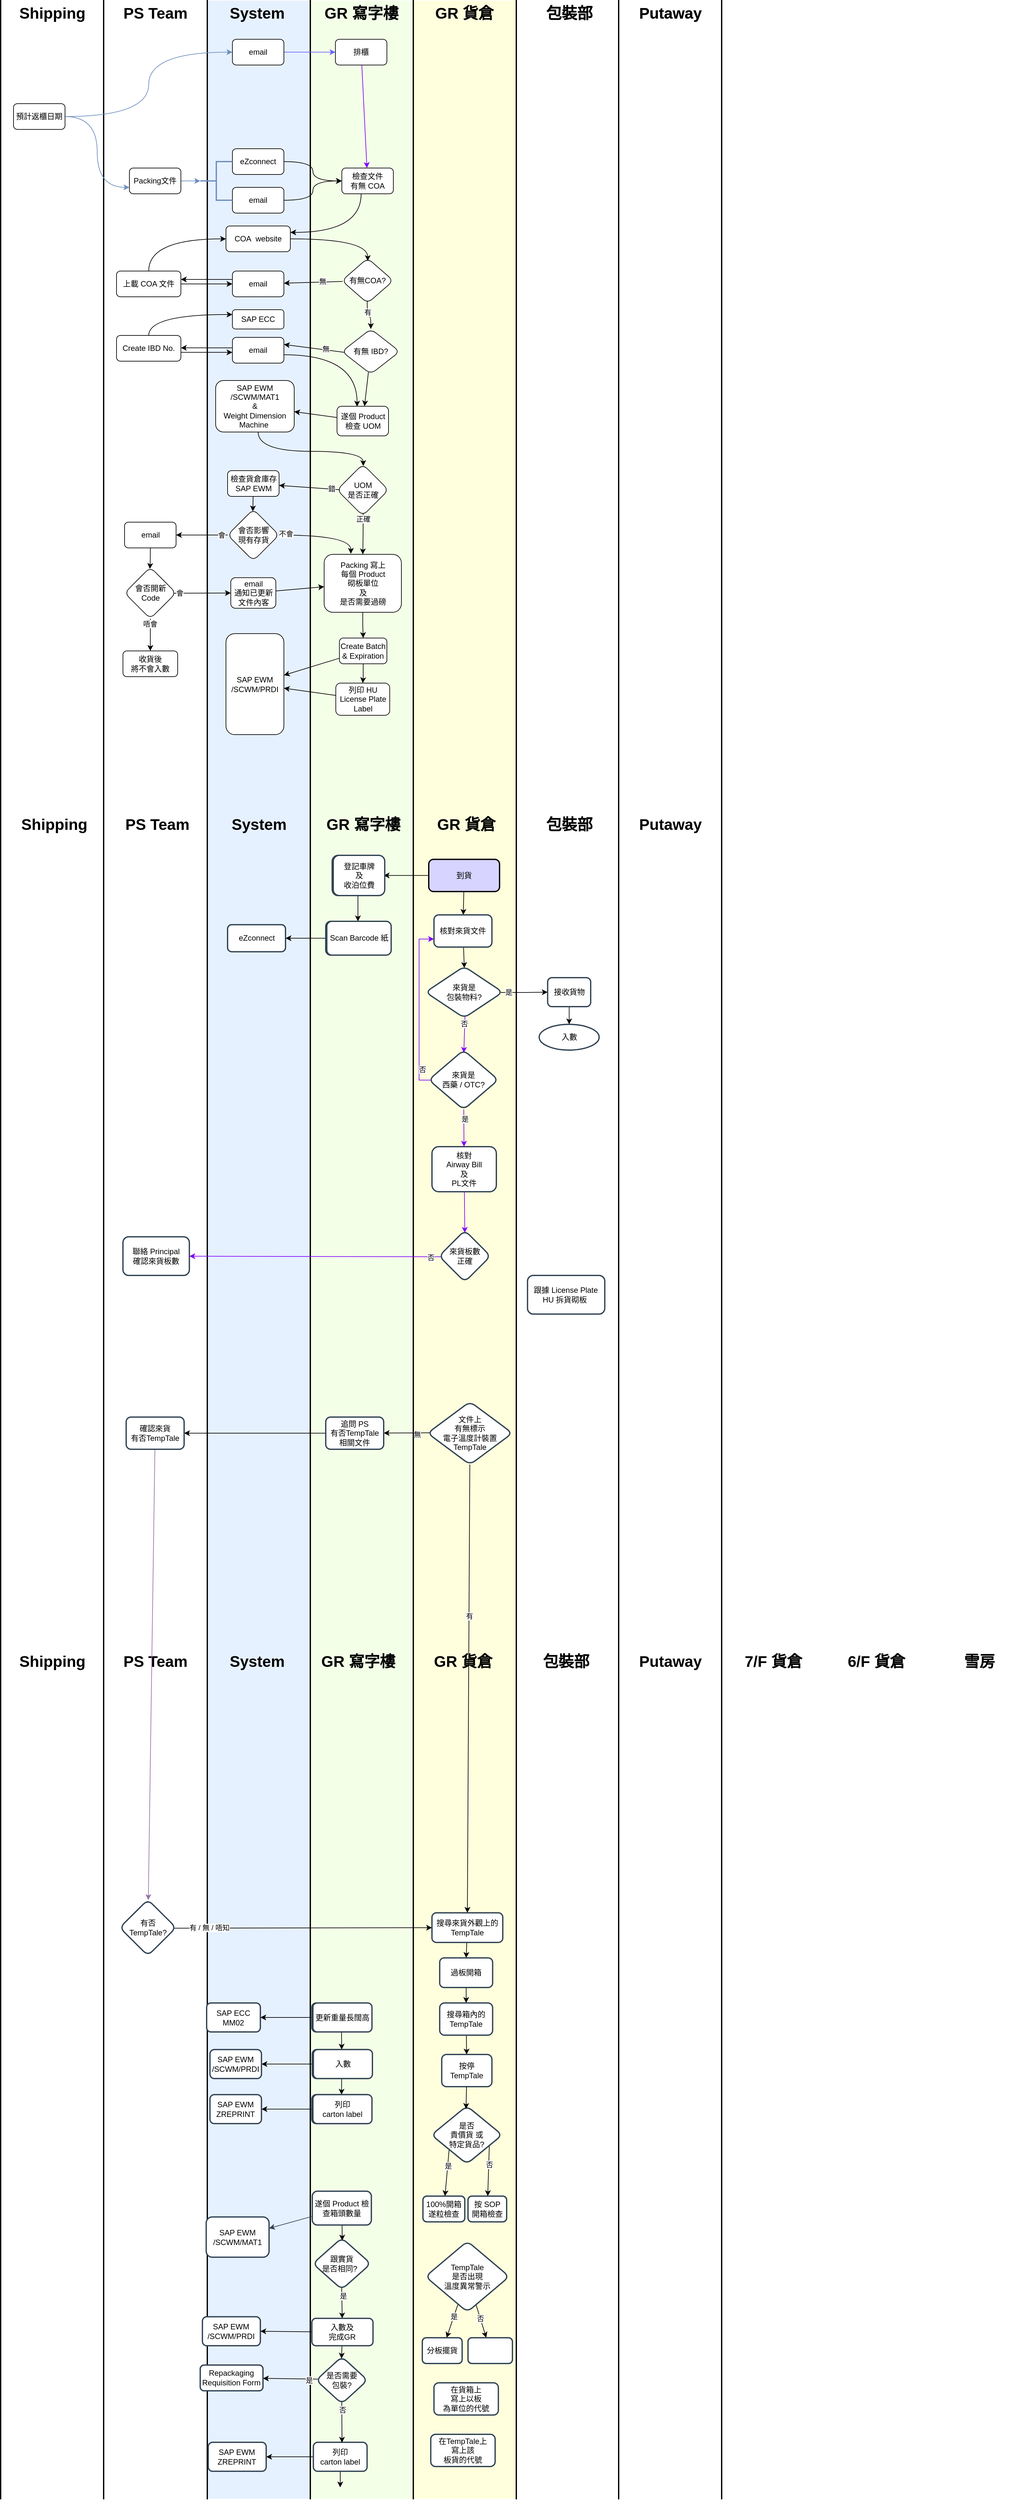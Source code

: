 <mxfile version="16.0.3" type="github">
  <diagram id="s4VGrTQf0zmznQmlyb4M" name="第1頁">
    <mxGraphModel dx="2092" dy="1953" grid="1" gridSize="10" guides="1" tooltips="1" connect="1" arrows="1" fold="1" page="1" pageScale="1" pageWidth="827" pageHeight="1169" math="0" shadow="0">
      <root>
        <mxCell id="0" />
        <mxCell id="1" parent="0" />
        <mxCell id="xCn-x0LdSq2mbBBxVJVO-2" value="" style="shape=partialRectangle;whiteSpace=wrap;html=1;bottom=0;top=0;fillColor=#F4FFE8;strokeWidth=2;" parent="1" vertex="1">
          <mxGeometry x="-318.99" y="-1160" width="160" height="3880" as="geometry" />
        </mxCell>
        <mxCell id="51Y_JJE3WGSCX0czTKx8-153" value="" style="shape=partialRectangle;whiteSpace=wrap;html=1;bottom=0;top=0;fillColor=#E6F1FF;strokeWidth=2;" parent="1" vertex="1">
          <mxGeometry x="-478.99" y="-1160" width="160" height="3880" as="geometry" />
        </mxCell>
        <mxCell id="51Y_JJE3WGSCX0czTKx8-156" value="" style="shape=partialRectangle;whiteSpace=wrap;html=1;bottom=0;top=0;fillColor=#FFFFDE;strokeWidth=2;" parent="1" vertex="1">
          <mxGeometry x="-158.99" y="-1160" width="160" height="3880" as="geometry" />
        </mxCell>
        <mxCell id="51Y_JJE3WGSCX0czTKx8-143" value="" style="shape=partialRectangle;whiteSpace=wrap;html=1;bottom=0;top=0;fillColor=none;strokeWidth=2;" parent="1" vertex="1">
          <mxGeometry x="-800" y="-1160" width="160" height="3880" as="geometry" />
        </mxCell>
        <mxCell id="0sDIGlY-5JGgi3CpzUVk-6" style="edgeStyle=orthogonalEdgeStyle;rounded=0;orthogonalLoop=1;jettySize=auto;html=1;entryX=0;entryY=0.5;entryDx=0;entryDy=0;curved=1;fillColor=#dae8fc;strokeColor=#6c8ebf;" parent="1" source="51Y_JJE3WGSCX0czTKx8-147" target="51Y_JJE3WGSCX0czTKx8-168" edge="1">
          <mxGeometry relative="1" as="geometry" />
        </mxCell>
        <mxCell id="0sDIGlY-5JGgi3CpzUVk-11" style="edgeStyle=orthogonalEdgeStyle;curved=1;rounded=0;orthogonalLoop=1;jettySize=auto;html=1;entryX=0;entryY=0.75;entryDx=0;entryDy=0;fillColor=#dae8fc;strokeColor=#6c8ebf;" parent="1" source="51Y_JJE3WGSCX0czTKx8-147" target="51Y_JJE3WGSCX0czTKx8-201" edge="1">
          <mxGeometry relative="1" as="geometry" />
        </mxCell>
        <mxCell id="51Y_JJE3WGSCX0czTKx8-147" value="預計返櫃日期" style="rounded=1;whiteSpace=wrap;html=1;sketch=0;" parent="1" vertex="1">
          <mxGeometry x="-780" y="-1000" width="80" height="40" as="geometry" />
        </mxCell>
        <mxCell id="51Y_JJE3WGSCX0czTKx8-148" value="Shipping" style="text;strokeColor=none;fillColor=none;html=1;fontSize=24;fontStyle=1;verticalAlign=middle;align=center;rounded=0;sketch=0;" parent="1" vertex="1">
          <mxGeometry x="-770" y="-1160" width="100" height="40" as="geometry" />
        </mxCell>
        <mxCell id="51Y_JJE3WGSCX0czTKx8-154" value="GR 寫字樓" style="text;strokeColor=none;fillColor=none;html=1;fontSize=24;fontStyle=1;verticalAlign=middle;align=center;rounded=0;sketch=0;" parent="1" vertex="1">
          <mxGeometry x="-290" y="-1160" width="100" height="40" as="geometry" />
        </mxCell>
        <mxCell id="51Y_JJE3WGSCX0czTKx8-157" value="GR 貨倉" style="text;strokeColor=none;fillColor=none;html=1;fontSize=24;fontStyle=1;verticalAlign=middle;align=center;rounded=0;sketch=0;" parent="1" vertex="1">
          <mxGeometry x="-130" y="-1160" width="100" height="40" as="geometry" />
        </mxCell>
        <mxCell id="0sDIGlY-5JGgi3CpzUVk-32" style="edgeStyle=orthogonalEdgeStyle;curved=1;rounded=0;orthogonalLoop=1;jettySize=auto;html=1;" parent="1" source="51Y_JJE3WGSCX0czTKx8-159" target="0sDIGlY-5JGgi3CpzUVk-30" edge="1">
          <mxGeometry relative="1" as="geometry" />
        </mxCell>
        <mxCell id="51Y_JJE3WGSCX0czTKx8-159" value="eZconnect" style="rounded=1;whiteSpace=wrap;html=1;sketch=0;" parent="1" vertex="1">
          <mxGeometry x="-440" y="-930" width="80" height="40" as="geometry" />
        </mxCell>
        <mxCell id="51Y_JJE3WGSCX0czTKx8-161" value="PS Team" style="text;strokeColor=none;fillColor=none;html=1;fontSize=24;fontStyle=1;verticalAlign=middle;align=center;rounded=0;sketch=0;" parent="1" vertex="1">
          <mxGeometry x="-610" y="-1160" width="100" height="40" as="geometry" />
        </mxCell>
        <mxCell id="0sDIGlY-5JGgi3CpzUVk-12" style="edgeStyle=orthogonalEdgeStyle;curved=1;rounded=0;orthogonalLoop=1;jettySize=auto;html=1;entryX=0;entryY=0.5;entryDx=0;entryDy=0;fillColor=#dae8fc;strokeColor=#6666FF;" parent="1" source="51Y_JJE3WGSCX0czTKx8-168" target="51Y_JJE3WGSCX0czTKx8-171" edge="1">
          <mxGeometry relative="1" as="geometry" />
        </mxCell>
        <mxCell id="51Y_JJE3WGSCX0czTKx8-168" value="email" style="rounded=1;whiteSpace=wrap;html=1;sketch=0;" parent="1" vertex="1">
          <mxGeometry x="-440" y="-1100" width="80" height="40" as="geometry" />
        </mxCell>
        <mxCell id="10joTakosDb7csEgFEXi-39" style="edgeStyle=none;rounded=0;orthogonalLoop=1;jettySize=auto;html=1;strokeColor=#7F00FF;" edge="1" parent="1" source="51Y_JJE3WGSCX0czTKx8-171" target="0sDIGlY-5JGgi3CpzUVk-30">
          <mxGeometry relative="1" as="geometry" />
        </mxCell>
        <mxCell id="51Y_JJE3WGSCX0czTKx8-171" value="排櫃" style="rounded=1;whiteSpace=wrap;html=1;sketch=0;" parent="1" vertex="1">
          <mxGeometry x="-280" y="-1100" width="80" height="40" as="geometry" />
        </mxCell>
        <mxCell id="51Y_JJE3WGSCX0czTKx8-178" value="" style="shape=partialRectangle;whiteSpace=wrap;html=1;bottom=0;top=0;fillColor=none;strokeWidth=2;" parent="1" vertex="1">
          <mxGeometry x="160" y="-1160" width="160" height="3880" as="geometry" />
        </mxCell>
        <mxCell id="0sDIGlY-5JGgi3CpzUVk-34" style="edgeStyle=orthogonalEdgeStyle;curved=1;rounded=0;orthogonalLoop=1;jettySize=auto;html=1;entryX=0;entryY=0.5;entryDx=0;entryDy=0;" parent="1" source="51Y_JJE3WGSCX0czTKx8-185" target="0sDIGlY-5JGgi3CpzUVk-30" edge="1">
          <mxGeometry relative="1" as="geometry" />
        </mxCell>
        <mxCell id="51Y_JJE3WGSCX0czTKx8-185" value="email" style="rounded=1;whiteSpace=wrap;html=1;sketch=0;" parent="1" vertex="1">
          <mxGeometry x="-440" y="-870" width="80" height="40" as="geometry" />
        </mxCell>
        <mxCell id="51Y_JJE3WGSCX0czTKx8-188" value="" style="strokeWidth=2;html=1;shape=mxgraph.flowchart.annotation_2;align=left;labelPosition=right;pointerEvents=1;rounded=0;sketch=0;fillColor=#dae8fc;strokeColor=#6c8ebf;" parent="1" vertex="1">
          <mxGeometry x="-490" y="-910" width="50" height="60" as="geometry" />
        </mxCell>
        <mxCell id="51Y_JJE3WGSCX0czTKx8-196" value="" style="edgeStyle=orthogonalEdgeStyle;curved=0;rounded=1;sketch=0;orthogonalLoop=1;jettySize=auto;html=1;exitX=1;exitY=0.5;exitDx=0;exitDy=0;fillColor=#dae8fc;strokeColor=#6c8ebf;" parent="1" source="51Y_JJE3WGSCX0czTKx8-201" target="51Y_JJE3WGSCX0czTKx8-188" edge="1">
          <mxGeometry relative="1" as="geometry">
            <mxPoint x="-520" y="-909.966" as="sourcePoint" />
          </mxGeometry>
        </mxCell>
        <mxCell id="51Y_JJE3WGSCX0czTKx8-201" value="Packing文件" style="rounded=1;whiteSpace=wrap;html=1;sketch=0;" parent="1" vertex="1">
          <mxGeometry x="-600" y="-900" width="80" height="40" as="geometry" />
        </mxCell>
        <mxCell id="0sDIGlY-5JGgi3CpzUVk-45" style="edgeStyle=orthogonalEdgeStyle;curved=1;rounded=0;orthogonalLoop=1;jettySize=auto;html=1;entryX=1;entryY=0.25;entryDx=0;entryDy=0;" parent="1" source="0sDIGlY-5JGgi3CpzUVk-30" target="0sDIGlY-5JGgi3CpzUVk-43" edge="1">
          <mxGeometry relative="1" as="geometry">
            <Array as="points">
              <mxPoint x="-240" y="-800" />
            </Array>
          </mxGeometry>
        </mxCell>
        <mxCell id="0sDIGlY-5JGgi3CpzUVk-30" value="檢查文件&lt;br&gt;有無 COA" style="whiteSpace=wrap;html=1;rounded=1;sketch=0;" parent="1" vertex="1">
          <mxGeometry x="-270" y="-900" width="80" height="40" as="geometry" />
        </mxCell>
        <mxCell id="0sDIGlY-5JGgi3CpzUVk-49" value="" style="edgeStyle=none;rounded=0;orthogonalLoop=1;jettySize=auto;html=1;" parent="1" source="0sDIGlY-5JGgi3CpzUVk-35" target="0sDIGlY-5JGgi3CpzUVk-38" edge="1">
          <mxGeometry relative="1" as="geometry" />
        </mxCell>
        <mxCell id="0sDIGlY-5JGgi3CpzUVk-52" value="無" style="edgeLabel;html=1;align=center;verticalAlign=middle;resizable=0;points=[];" parent="0sDIGlY-5JGgi3CpzUVk-49" vertex="1" connectable="0">
          <mxGeometry x="-0.308" y="-1" relative="1" as="geometry">
            <mxPoint as="offset" />
          </mxGeometry>
        </mxCell>
        <mxCell id="0sDIGlY-5JGgi3CpzUVk-57" value="" style="edgeStyle=orthogonalEdgeStyle;curved=1;rounded=0;orthogonalLoop=1;jettySize=auto;html=1;exitX=0.492;exitY=0.953;exitDx=0;exitDy=0;exitPerimeter=0;" parent="1" source="0sDIGlY-5JGgi3CpzUVk-35" target="0sDIGlY-5JGgi3CpzUVk-56" edge="1">
          <mxGeometry relative="1" as="geometry" />
        </mxCell>
        <mxCell id="0sDIGlY-5JGgi3CpzUVk-58" value="有" style="edgeLabel;html=1;align=center;verticalAlign=middle;resizable=0;points=[];" parent="0sDIGlY-5JGgi3CpzUVk-57" vertex="1" connectable="0">
          <mxGeometry x="-0.284" relative="1" as="geometry">
            <mxPoint as="offset" />
          </mxGeometry>
        </mxCell>
        <mxCell id="0sDIGlY-5JGgi3CpzUVk-35" value="有無COA?" style="rhombus;whiteSpace=wrap;html=1;rounded=1;sketch=0;" parent="1" vertex="1">
          <mxGeometry x="-270" y="-760" width="80" height="70" as="geometry" />
        </mxCell>
        <mxCell id="0sDIGlY-5JGgi3CpzUVk-51" value="" style="edgeStyle=none;rounded=0;orthogonalLoop=1;jettySize=auto;html=1;" parent="1" edge="1">
          <mxGeometry relative="1" as="geometry">
            <mxPoint x="-440" y="-727" as="sourcePoint" />
            <mxPoint x="-520" y="-727" as="targetPoint" />
          </mxGeometry>
        </mxCell>
        <mxCell id="0sDIGlY-5JGgi3CpzUVk-38" value="email" style="whiteSpace=wrap;html=1;rounded=1;sketch=0;" parent="1" vertex="1">
          <mxGeometry x="-440" y="-740" width="80" height="40" as="geometry" />
        </mxCell>
        <mxCell id="0sDIGlY-5JGgi3CpzUVk-46" style="edgeStyle=orthogonalEdgeStyle;curved=1;rounded=0;orthogonalLoop=1;jettySize=auto;html=1;entryX=0.503;entryY=0.063;entryDx=0;entryDy=0;entryPerimeter=0;" parent="1" source="0sDIGlY-5JGgi3CpzUVk-43" target="0sDIGlY-5JGgi3CpzUVk-35" edge="1">
          <mxGeometry relative="1" as="geometry">
            <mxPoint x="-240" y="-750" as="targetPoint" />
          </mxGeometry>
        </mxCell>
        <mxCell id="0sDIGlY-5JGgi3CpzUVk-43" value="COA&amp;nbsp; website" style="rounded=1;whiteSpace=wrap;html=1;sketch=0;" parent="1" vertex="1">
          <mxGeometry x="-450" y="-810" width="100" height="40" as="geometry" />
        </mxCell>
        <mxCell id="0sDIGlY-5JGgi3CpzUVk-55" value="" style="edgeStyle=orthogonalEdgeStyle;curved=1;rounded=0;orthogonalLoop=1;jettySize=auto;html=1;" parent="1" source="0sDIGlY-5JGgi3CpzUVk-50" target="0sDIGlY-5JGgi3CpzUVk-38" edge="1">
          <mxGeometry relative="1" as="geometry" />
        </mxCell>
        <mxCell id="-dL7hMxCjh7UT4JnPMMj-67" style="edgeStyle=orthogonalEdgeStyle;curved=1;rounded=0;orthogonalLoop=1;jettySize=auto;html=1;entryX=0;entryY=0.5;entryDx=0;entryDy=0;endArrow=classic;endFill=1;" parent="1" source="0sDIGlY-5JGgi3CpzUVk-50" target="0sDIGlY-5JGgi3CpzUVk-43" edge="1">
          <mxGeometry relative="1" as="geometry">
            <Array as="points">
              <mxPoint x="-570" y="-790" />
            </Array>
          </mxGeometry>
        </mxCell>
        <mxCell id="0sDIGlY-5JGgi3CpzUVk-50" value="上載 COA 文件" style="whiteSpace=wrap;html=1;rounded=1;sketch=0;" parent="1" vertex="1">
          <mxGeometry x="-620" y="-740" width="100" height="40" as="geometry" />
        </mxCell>
        <mxCell id="0sDIGlY-5JGgi3CpzUVk-64" value="" style="rounded=0;orthogonalLoop=1;jettySize=auto;html=1;exitX=0.063;exitY=0.522;exitDx=0;exitDy=0;exitPerimeter=0;" parent="1" source="0sDIGlY-5JGgi3CpzUVk-56" edge="1">
          <mxGeometry relative="1" as="geometry">
            <mxPoint x="-270" y="-626" as="sourcePoint" />
            <mxPoint x="-360" y="-626" as="targetPoint" />
          </mxGeometry>
        </mxCell>
        <mxCell id="XXsCVbEEHnOgJnBoPXKC-60" value="無" style="edgeLabel;html=1;align=center;verticalAlign=middle;resizable=0;points=[];" parent="0sDIGlY-5JGgi3CpzUVk-64" vertex="1" connectable="0">
          <mxGeometry x="-0.362" y="-2" relative="1" as="geometry">
            <mxPoint as="offset" />
          </mxGeometry>
        </mxCell>
        <mxCell id="XXsCVbEEHnOgJnBoPXKC-61" value="" style="edgeStyle=none;rounded=0;orthogonalLoop=1;jettySize=auto;html=1;shadow=0;strokeColor=#000000;" parent="1" source="0sDIGlY-5JGgi3CpzUVk-56" target="0sDIGlY-5JGgi3CpzUVk-90" edge="1">
          <mxGeometry relative="1" as="geometry" />
        </mxCell>
        <mxCell id="0sDIGlY-5JGgi3CpzUVk-56" value="有無 IBD?" style="rhombus;whiteSpace=wrap;html=1;rounded=1;sketch=0;" parent="1" vertex="1">
          <mxGeometry x="-270" y="-650" width="90" height="70" as="geometry" />
        </mxCell>
        <mxCell id="0sDIGlY-5JGgi3CpzUVk-106" style="edgeStyle=orthogonalEdgeStyle;curved=1;rounded=0;orthogonalLoop=1;jettySize=auto;html=1;entryX=0.39;entryY=0.011;entryDx=0;entryDy=0;entryPerimeter=0;" parent="1" source="0sDIGlY-5JGgi3CpzUVk-63" target="0sDIGlY-5JGgi3CpzUVk-90" edge="1">
          <mxGeometry relative="1" as="geometry">
            <Array as="points">
              <mxPoint x="-246" y="-610" />
            </Array>
          </mxGeometry>
        </mxCell>
        <mxCell id="0sDIGlY-5JGgi3CpzUVk-63" value="email" style="whiteSpace=wrap;html=1;rounded=1;sketch=0;" parent="1" vertex="1">
          <mxGeometry x="-440" y="-637" width="80" height="40" as="geometry" />
        </mxCell>
        <mxCell id="0sDIGlY-5JGgi3CpzUVk-69" value="" style="rounded=0;orthogonalLoop=1;jettySize=auto;html=1;exitX=0.044;exitY=0.495;exitDx=0;exitDy=0;exitPerimeter=0;" parent="1" source="0sDIGlY-5JGgi3CpzUVk-92" target="0sDIGlY-5JGgi3CpzUVk-68" edge="1">
          <mxGeometry relative="1" as="geometry">
            <mxPoint x="-270" y="-520" as="sourcePoint" />
          </mxGeometry>
        </mxCell>
        <mxCell id="0sDIGlY-5JGgi3CpzUVk-70" value="錯" style="edgeLabel;html=1;align=center;verticalAlign=middle;resizable=0;points=[];" parent="0sDIGlY-5JGgi3CpzUVk-69" vertex="1" connectable="0">
          <mxGeometry x="-0.733" y="-1" relative="1" as="geometry">
            <mxPoint as="offset" />
          </mxGeometry>
        </mxCell>
        <mxCell id="0sDIGlY-5JGgi3CpzUVk-78" value="" style="rounded=0;orthogonalLoop=1;jettySize=auto;html=1;entryX=0.491;entryY=0.041;entryDx=0;entryDy=0;entryPerimeter=0;" parent="1" source="0sDIGlY-5JGgi3CpzUVk-68" target="0sDIGlY-5JGgi3CpzUVk-75" edge="1">
          <mxGeometry relative="1" as="geometry" />
        </mxCell>
        <mxCell id="0sDIGlY-5JGgi3CpzUVk-68" value="檢查貨倉庫存&lt;br&gt;SAP EWM" style="whiteSpace=wrap;html=1;rounded=1;sketch=0;" parent="1" vertex="1">
          <mxGeometry x="-447.5" y="-430" width="80" height="40" as="geometry" />
        </mxCell>
        <mxCell id="-dL7hMxCjh7UT4JnPMMj-20" value="" style="edgeStyle=orthogonalEdgeStyle;rounded=0;orthogonalLoop=1;jettySize=auto;html=1;" parent="1" source="0sDIGlY-5JGgi3CpzUVk-71" target="-dL7hMxCjh7UT4JnPMMj-19" edge="1">
          <mxGeometry relative="1" as="geometry" />
        </mxCell>
        <mxCell id="0sDIGlY-5JGgi3CpzUVk-71" value="Packing 寫上&lt;br&gt;每個 Product&lt;br&gt;砌板單位&lt;br&gt;及&lt;br&gt;是否需要過磅" style="whiteSpace=wrap;html=1;rounded=1;sketch=0;" parent="1" vertex="1">
          <mxGeometry x="-297.5" y="-300" width="120" height="90" as="geometry" />
        </mxCell>
        <mxCell id="0sDIGlY-5JGgi3CpzUVk-79" value="" style="edgeStyle=orthogonalEdgeStyle;curved=1;rounded=0;orthogonalLoop=1;jettySize=auto;html=1;" parent="1" source="0sDIGlY-5JGgi3CpzUVk-75" target="0sDIGlY-5JGgi3CpzUVk-76" edge="1">
          <mxGeometry relative="1" as="geometry" />
        </mxCell>
        <mxCell id="0sDIGlY-5JGgi3CpzUVk-108" value="會" style="edgeLabel;html=1;align=center;verticalAlign=middle;resizable=0;points=[];" parent="0sDIGlY-5JGgi3CpzUVk-79" vertex="1" connectable="0">
          <mxGeometry x="-0.746" relative="1" as="geometry">
            <mxPoint as="offset" />
          </mxGeometry>
        </mxCell>
        <mxCell id="0sDIGlY-5JGgi3CpzUVk-114" style="edgeStyle=orthogonalEdgeStyle;curved=1;rounded=0;orthogonalLoop=1;jettySize=auto;html=1;entryX=0.346;entryY=-0.01;entryDx=0;entryDy=0;entryPerimeter=0;" parent="1" source="0sDIGlY-5JGgi3CpzUVk-75" target="0sDIGlY-5JGgi3CpzUVk-71" edge="1">
          <mxGeometry relative="1" as="geometry" />
        </mxCell>
        <mxCell id="0sDIGlY-5JGgi3CpzUVk-115" value="不會" style="edgeLabel;html=1;align=center;verticalAlign=middle;resizable=0;points=[];" parent="0sDIGlY-5JGgi3CpzUVk-114" vertex="1" connectable="0">
          <mxGeometry x="-0.858" y="2" relative="1" as="geometry">
            <mxPoint as="offset" />
          </mxGeometry>
        </mxCell>
        <mxCell id="0sDIGlY-5JGgi3CpzUVk-75" value="會否影響&lt;br&gt;現有存貨" style="rhombus;whiteSpace=wrap;html=1;rounded=1;sketch=0;" parent="1" vertex="1">
          <mxGeometry x="-447.5" y="-370" width="80" height="80" as="geometry" />
        </mxCell>
        <mxCell id="0sDIGlY-5JGgi3CpzUVk-81" value="" style="edgeStyle=orthogonalEdgeStyle;curved=1;rounded=0;orthogonalLoop=1;jettySize=auto;html=1;entryX=0.492;entryY=0.033;entryDx=0;entryDy=0;entryPerimeter=0;" parent="1" source="0sDIGlY-5JGgi3CpzUVk-76" target="0sDIGlY-5JGgi3CpzUVk-80" edge="1">
          <mxGeometry relative="1" as="geometry" />
        </mxCell>
        <mxCell id="0sDIGlY-5JGgi3CpzUVk-76" value="email" style="whiteSpace=wrap;html=1;rounded=1;sketch=0;" parent="1" vertex="1">
          <mxGeometry x="-607.5" y="-350" width="80" height="40" as="geometry" />
        </mxCell>
        <mxCell id="0sDIGlY-5JGgi3CpzUVk-83" value="" style="edgeStyle=orthogonalEdgeStyle;curved=1;rounded=0;orthogonalLoop=1;jettySize=auto;html=1;" parent="1" source="0sDIGlY-5JGgi3CpzUVk-80" target="0sDIGlY-5JGgi3CpzUVk-82" edge="1">
          <mxGeometry relative="1" as="geometry" />
        </mxCell>
        <mxCell id="0sDIGlY-5JGgi3CpzUVk-84" value="唔會" style="edgeLabel;html=1;align=center;verticalAlign=middle;resizable=0;points=[];" parent="0sDIGlY-5JGgi3CpzUVk-83" vertex="1" connectable="0">
          <mxGeometry x="-0.691" y="-1" relative="1" as="geometry">
            <mxPoint as="offset" />
          </mxGeometry>
        </mxCell>
        <mxCell id="0sDIGlY-5JGgi3CpzUVk-87" value="" style="edgeStyle=orthogonalEdgeStyle;curved=1;rounded=0;orthogonalLoop=1;jettySize=auto;html=1;exitX=0.965;exitY=0.504;exitDx=0;exitDy=0;exitPerimeter=0;" parent="1" source="0sDIGlY-5JGgi3CpzUVk-80" target="0sDIGlY-5JGgi3CpzUVk-86" edge="1">
          <mxGeometry relative="1" as="geometry" />
        </mxCell>
        <mxCell id="0sDIGlY-5JGgi3CpzUVk-88" value="會" style="edgeLabel;html=1;align=center;verticalAlign=middle;resizable=0;points=[];" parent="0sDIGlY-5JGgi3CpzUVk-87" vertex="1" connectable="0">
          <mxGeometry x="-0.804" y="1" relative="1" as="geometry">
            <mxPoint as="offset" />
          </mxGeometry>
        </mxCell>
        <mxCell id="0sDIGlY-5JGgi3CpzUVk-80" value="會否開新&lt;br&gt;Code" style="rhombus;whiteSpace=wrap;html=1;rounded=1;sketch=0;" parent="1" vertex="1">
          <mxGeometry x="-607.5" y="-280" width="80" height="80" as="geometry" />
        </mxCell>
        <mxCell id="0sDIGlY-5JGgi3CpzUVk-82" value="收貨後&lt;br&gt;將不會入數" style="whiteSpace=wrap;html=1;rounded=1;sketch=0;" parent="1" vertex="1">
          <mxGeometry x="-610" y="-150" width="85" height="40" as="geometry" />
        </mxCell>
        <mxCell id="-dL7hMxCjh7UT4JnPMMj-66" value="" style="edgeStyle=none;rounded=0;orthogonalLoop=1;jettySize=auto;html=1;" parent="1" source="0sDIGlY-5JGgi3CpzUVk-86" target="0sDIGlY-5JGgi3CpzUVk-71" edge="1">
          <mxGeometry relative="1" as="geometry" />
        </mxCell>
        <mxCell id="0sDIGlY-5JGgi3CpzUVk-86" value="email&lt;br&gt;通知已更新&lt;br&gt;文件內客" style="whiteSpace=wrap;html=1;rounded=1;sketch=0;" parent="1" vertex="1">
          <mxGeometry x="-442.5" y="-263.75" width="70" height="47.5" as="geometry" />
        </mxCell>
        <mxCell id="0sDIGlY-5JGgi3CpzUVk-100" value="" style="edgeStyle=none;rounded=0;orthogonalLoop=1;jettySize=auto;html=1;" parent="1" source="0sDIGlY-5JGgi3CpzUVk-90" target="0sDIGlY-5JGgi3CpzUVk-91" edge="1">
          <mxGeometry relative="1" as="geometry" />
        </mxCell>
        <mxCell id="0sDIGlY-5JGgi3CpzUVk-90" value="遂個 Product&lt;br&gt;檢查 UOM" style="whiteSpace=wrap;html=1;rounded=1;sketch=0;" parent="1" vertex="1">
          <mxGeometry x="-277.5" y="-530" width="80" height="46" as="geometry" />
        </mxCell>
        <mxCell id="0sDIGlY-5JGgi3CpzUVk-105" style="edgeStyle=orthogonalEdgeStyle;rounded=0;orthogonalLoop=1;jettySize=auto;html=1;entryX=0.509;entryY=0.035;entryDx=0;entryDy=0;curved=1;entryPerimeter=0;" parent="1" source="0sDIGlY-5JGgi3CpzUVk-91" target="0sDIGlY-5JGgi3CpzUVk-92" edge="1">
          <mxGeometry relative="1" as="geometry">
            <Array as="points">
              <mxPoint x="-400" y="-460" />
              <mxPoint x="-237" y="-460" />
            </Array>
          </mxGeometry>
        </mxCell>
        <mxCell id="0sDIGlY-5JGgi3CpzUVk-91" value="SAP EWM&lt;br&gt;/SCWM/MAT1&lt;br&gt;&amp;amp;&lt;br&gt;Weight Dimension Machine&amp;nbsp;" style="whiteSpace=wrap;html=1;rounded=1;sketch=0;" parent="1" vertex="1">
          <mxGeometry x="-466.02" y="-570" width="122.04" height="80" as="geometry" />
        </mxCell>
        <mxCell id="0sDIGlY-5JGgi3CpzUVk-107" value="" style="edgeStyle=orthogonalEdgeStyle;curved=1;rounded=0;orthogonalLoop=1;jettySize=auto;html=1;exitX=0.508;exitY=0.95;exitDx=0;exitDy=0;exitPerimeter=0;" parent="1" source="0sDIGlY-5JGgi3CpzUVk-92" target="0sDIGlY-5JGgi3CpzUVk-71" edge="1">
          <mxGeometry relative="1" as="geometry" />
        </mxCell>
        <mxCell id="0sDIGlY-5JGgi3CpzUVk-116" value="正確" style="edgeLabel;html=1;align=center;verticalAlign=middle;resizable=0;points=[];" parent="0sDIGlY-5JGgi3CpzUVk-107" vertex="1" connectable="0">
          <mxGeometry x="-0.725" relative="1" as="geometry">
            <mxPoint as="offset" />
          </mxGeometry>
        </mxCell>
        <mxCell id="0sDIGlY-5JGgi3CpzUVk-92" value="UOM&lt;br&gt;是否正確" style="rhombus;whiteSpace=wrap;html=1;rounded=1;sketch=0;" parent="1" vertex="1">
          <mxGeometry x="-277.5" y="-440" width="80" height="80" as="geometry" />
        </mxCell>
        <mxCell id="-dL7hMxCjh7UT4JnPMMj-70" style="edgeStyle=orthogonalEdgeStyle;curved=1;rounded=0;orthogonalLoop=1;jettySize=auto;html=1;exitX=0.5;exitY=0;exitDx=0;exitDy=0;entryX=0;entryY=0.25;entryDx=0;entryDy=0;endArrow=classic;endFill=1;" parent="1" source="0sDIGlY-5JGgi3CpzUVk-93" target="-dL7hMxCjh7UT4JnPMMj-68" edge="1">
          <mxGeometry relative="1" as="geometry" />
        </mxCell>
        <mxCell id="0sDIGlY-5JGgi3CpzUVk-93" value="Create IBD No." style="whiteSpace=wrap;html=1;rounded=1;sketch=0;" parent="1" vertex="1">
          <mxGeometry x="-620" y="-640" width="100" height="40" as="geometry" />
        </mxCell>
        <mxCell id="0sDIGlY-5JGgi3CpzUVk-98" value="" style="edgeStyle=none;rounded=0;orthogonalLoop=1;jettySize=auto;html=1;" parent="1" edge="1">
          <mxGeometry relative="1" as="geometry">
            <mxPoint x="-440" y="-620.74" as="sourcePoint" />
            <mxPoint x="-520" y="-620.74" as="targetPoint" />
          </mxGeometry>
        </mxCell>
        <mxCell id="0sDIGlY-5JGgi3CpzUVk-99" value="" style="edgeStyle=orthogonalEdgeStyle;curved=1;rounded=0;orthogonalLoop=1;jettySize=auto;html=1;" parent="1" edge="1">
          <mxGeometry relative="1" as="geometry">
            <mxPoint x="-520" y="-613.74" as="sourcePoint" />
            <mxPoint x="-440" y="-613.74" as="targetPoint" />
          </mxGeometry>
        </mxCell>
        <mxCell id="-dL7hMxCjh7UT4JnPMMj-18" value="System" style="text;strokeColor=none;fillColor=none;html=1;fontSize=24;fontStyle=1;verticalAlign=middle;align=center;rounded=0;sketch=0;" parent="1" vertex="1">
          <mxGeometry x="-452.5" y="-1160" width="100" height="40" as="geometry" />
        </mxCell>
        <mxCell id="-dL7hMxCjh7UT4JnPMMj-22" value="" style="edgeStyle=orthogonalEdgeStyle;rounded=0;orthogonalLoop=1;jettySize=auto;html=1;" parent="1" source="-dL7hMxCjh7UT4JnPMMj-19" target="-dL7hMxCjh7UT4JnPMMj-21" edge="1">
          <mxGeometry relative="1" as="geometry" />
        </mxCell>
        <mxCell id="-dL7hMxCjh7UT4JnPMMj-28" value="" style="edgeStyle=none;rounded=0;orthogonalLoop=1;jettySize=auto;html=1;" parent="1" source="-dL7hMxCjh7UT4JnPMMj-19" target="-dL7hMxCjh7UT4JnPMMj-23" edge="1">
          <mxGeometry relative="1" as="geometry" />
        </mxCell>
        <mxCell id="-dL7hMxCjh7UT4JnPMMj-19" value="Create Batch&lt;br&gt;&amp;amp; Expiration" style="whiteSpace=wrap;html=1;rounded=1;sketch=0;" parent="1" vertex="1">
          <mxGeometry x="-273.75" y="-170" width="73.75" height="40" as="geometry" />
        </mxCell>
        <mxCell id="-dL7hMxCjh7UT4JnPMMj-29" value="" style="edgeStyle=none;rounded=0;orthogonalLoop=1;jettySize=auto;html=1;" parent="1" source="-dL7hMxCjh7UT4JnPMMj-21" target="-dL7hMxCjh7UT4JnPMMj-23" edge="1">
          <mxGeometry relative="1" as="geometry" />
        </mxCell>
        <mxCell id="-dL7hMxCjh7UT4JnPMMj-21" value="列印 HU License Plate Label" style="whiteSpace=wrap;html=1;rounded=1;sketch=0;" parent="1" vertex="1">
          <mxGeometry x="-279.38" y="-100" width="83.75" height="50" as="geometry" />
        </mxCell>
        <mxCell id="-dL7hMxCjh7UT4JnPMMj-23" value="SAP EWM&lt;br&gt;/SCWM/PRDI" style="whiteSpace=wrap;html=1;rounded=1;sketch=0;" parent="1" vertex="1">
          <mxGeometry x="-450" y="-176.87" width="90" height="156.87" as="geometry" />
        </mxCell>
        <mxCell id="-dL7hMxCjh7UT4JnPMMj-32" value="" style="rounded=0;whiteSpace=wrap;html=1;fillColor=none;gradientColor=#ffffff;opacity=0;" parent="1" vertex="1">
          <mxGeometry x="-450" y="-20" width="120" height="60" as="geometry" />
        </mxCell>
        <mxCell id="-dL7hMxCjh7UT4JnPMMj-48" value="" style="edgeStyle=none;rounded=0;orthogonalLoop=1;jettySize=auto;html=1;" parent="1" source="-dL7hMxCjh7UT4JnPMMj-37" target="-dL7hMxCjh7UT4JnPMMj-47" edge="1">
          <mxGeometry relative="1" as="geometry" />
        </mxCell>
        <mxCell id="-dL7hMxCjh7UT4JnPMMj-63" value="" style="edgeStyle=none;rounded=0;orthogonalLoop=1;jettySize=auto;html=1;" parent="1" source="-dL7hMxCjh7UT4JnPMMj-37" target="-dL7hMxCjh7UT4JnPMMj-62" edge="1">
          <mxGeometry relative="1" as="geometry" />
        </mxCell>
        <mxCell id="-dL7hMxCjh7UT4JnPMMj-37" value="到貨" style="rounded=1;whiteSpace=wrap;html=1;shadow=0;strokeColor=#000000;strokeWidth=2;fillColor=#D7D4FF;gradientColor=none;" parent="1" vertex="1">
          <mxGeometry x="-135" y="173.75" width="110" height="50" as="geometry" />
        </mxCell>
        <mxCell id="-dL7hMxCjh7UT4JnPMMj-50" value="" style="edgeStyle=none;rounded=0;orthogonalLoop=1;jettySize=auto;html=1;" parent="1" source="-dL7hMxCjh7UT4JnPMMj-47" target="-dL7hMxCjh7UT4JnPMMj-49" edge="1">
          <mxGeometry relative="1" as="geometry" />
        </mxCell>
        <mxCell id="-dL7hMxCjh7UT4JnPMMj-47" value="登記車牌&lt;br&gt;及&lt;br&gt;收泊位費" style="whiteSpace=wrap;html=1;rounded=1;shadow=0;strokeColor=#314354;strokeWidth=2;fillColor=none;" parent="1" vertex="1">
          <mxGeometry x="-285" y="167.5" width="80" height="62.5" as="geometry" />
        </mxCell>
        <mxCell id="-dL7hMxCjh7UT4JnPMMj-54" value="" style="edgeStyle=none;rounded=0;orthogonalLoop=1;jettySize=auto;html=1;" parent="1" source="-dL7hMxCjh7UT4JnPMMj-49" target="-dL7hMxCjh7UT4JnPMMj-53" edge="1">
          <mxGeometry relative="1" as="geometry" />
        </mxCell>
        <mxCell id="-dL7hMxCjh7UT4JnPMMj-49" value="Scan Barcode 紙" style="whiteSpace=wrap;html=1;rounded=1;shadow=0;strokeColor=#314354;strokeWidth=2;fillColor=none;" parent="1" vertex="1">
          <mxGeometry x="-295" y="270" width="100" height="52.5" as="geometry" />
        </mxCell>
        <mxCell id="-dL7hMxCjh7UT4JnPMMj-53" value="eZconnect" style="whiteSpace=wrap;html=1;rounded=1;shadow=0;strokeColor=#314354;strokeWidth=2;fillColor=#FFFFFF;" parent="1" vertex="1">
          <mxGeometry x="-447.5" y="275.31" width="90" height="41.88" as="geometry" />
        </mxCell>
        <mxCell id="-dL7hMxCjh7UT4JnPMMj-55" value="Shipping" style="text;strokeColor=none;fillColor=none;html=1;fontSize=24;fontStyle=1;verticalAlign=middle;align=center;rounded=0;sketch=0;" parent="1" vertex="1">
          <mxGeometry x="-766.87" y="100" width="100" height="40" as="geometry" />
        </mxCell>
        <mxCell id="-dL7hMxCjh7UT4JnPMMj-56" value="GR 寫字樓" style="text;strokeColor=none;fillColor=none;html=1;fontSize=24;fontStyle=1;verticalAlign=middle;align=center;rounded=0;sketch=0;" parent="1" vertex="1">
          <mxGeometry x="-286.87" y="100" width="100" height="40" as="geometry" />
        </mxCell>
        <mxCell id="-dL7hMxCjh7UT4JnPMMj-57" value="GR 貨倉" style="text;strokeColor=none;fillColor=none;html=1;fontSize=24;fontStyle=1;verticalAlign=middle;align=center;rounded=0;sketch=0;" parent="1" vertex="1">
          <mxGeometry x="-126.87" y="100" width="100" height="40" as="geometry" />
        </mxCell>
        <mxCell id="-dL7hMxCjh7UT4JnPMMj-58" value="PS Team" style="text;strokeColor=none;fillColor=none;html=1;fontSize=24;fontStyle=1;verticalAlign=middle;align=center;rounded=0;sketch=0;" parent="1" vertex="1">
          <mxGeometry x="-606.87" y="100" width="100" height="40" as="geometry" />
        </mxCell>
        <mxCell id="-dL7hMxCjh7UT4JnPMMj-61" value="System" style="text;strokeColor=none;fillColor=none;html=1;fontSize=24;fontStyle=1;verticalAlign=middle;align=center;rounded=0;sketch=0;" parent="1" vertex="1">
          <mxGeometry x="-449.37" y="100" width="100" height="40" as="geometry" />
        </mxCell>
        <mxCell id="4b1m9ikiccHRpkiheYTt-42" value="" style="rounded=0;orthogonalLoop=1;jettySize=auto;html=1;entryX=0.502;entryY=0.03;entryDx=0;entryDy=0;entryPerimeter=0;" parent="1" source="-dL7hMxCjh7UT4JnPMMj-62" target="4b1m9ikiccHRpkiheYTt-36" edge="1">
          <mxGeometry relative="1" as="geometry" />
        </mxCell>
        <mxCell id="-dL7hMxCjh7UT4JnPMMj-62" value="核對來貨文件" style="whiteSpace=wrap;html=1;rounded=1;shadow=0;strokeColor=#314354;strokeWidth=2;fillColor=#FFFFFF;" parent="1" vertex="1">
          <mxGeometry x="-126.87" y="260" width="90" height="50" as="geometry" />
        </mxCell>
        <mxCell id="-dL7hMxCjh7UT4JnPMMj-68" value="SAP ECC" style="whiteSpace=wrap;html=1;rounded=1;sketch=0;" parent="1" vertex="1">
          <mxGeometry x="-440" y="-680" width="80" height="30" as="geometry" />
        </mxCell>
        <mxCell id="4b1m9ikiccHRpkiheYTt-13" value="包裝部" style="text;strokeColor=none;fillColor=none;html=1;fontSize=24;fontStyle=1;verticalAlign=middle;align=center;rounded=0;sketch=0;" parent="1" vertex="1">
          <mxGeometry x="33.13" y="-1160" width="100" height="40" as="geometry" />
        </mxCell>
        <mxCell id="4b1m9ikiccHRpkiheYTt-14" value="Putaway" style="text;strokeColor=none;fillColor=none;html=1;fontSize=24;fontStyle=1;verticalAlign=middle;align=center;rounded=0;sketch=0;" parent="1" vertex="1">
          <mxGeometry x="190" y="-1160" width="100" height="40" as="geometry" />
        </mxCell>
        <mxCell id="4b1m9ikiccHRpkiheYTt-16" value="包裝部" style="text;strokeColor=none;fillColor=none;html=1;fontSize=24;fontStyle=1;verticalAlign=middle;align=center;rounded=0;sketch=0;" parent="1" vertex="1">
          <mxGeometry x="33.13" y="-1160" width="100" height="40" as="geometry" />
        </mxCell>
        <mxCell id="4b1m9ikiccHRpkiheYTt-17" value="Putaway" style="text;strokeColor=none;fillColor=none;html=1;fontSize=24;fontStyle=1;verticalAlign=middle;align=center;rounded=0;sketch=0;" parent="1" vertex="1">
          <mxGeometry x="190" y="-1160" width="100" height="40" as="geometry" />
        </mxCell>
        <mxCell id="4b1m9ikiccHRpkiheYTt-26" value="包裝部" style="text;strokeColor=none;fillColor=none;html=1;fontSize=24;fontStyle=1;verticalAlign=middle;align=center;rounded=0;sketch=0;" parent="1" vertex="1">
          <mxGeometry x="33.13" y="100" width="100" height="40" as="geometry" />
        </mxCell>
        <mxCell id="4b1m9ikiccHRpkiheYTt-27" value="Putaway" style="text;strokeColor=none;fillColor=none;html=1;fontSize=24;fontStyle=1;verticalAlign=middle;align=center;rounded=0;sketch=0;" parent="1" vertex="1">
          <mxGeometry x="190" y="100" width="100" height="40" as="geometry" />
        </mxCell>
        <mxCell id="4b1m9ikiccHRpkiheYTt-41" value="" style="edgeStyle=orthogonalEdgeStyle;rounded=0;orthogonalLoop=1;jettySize=auto;html=1;exitX=0.975;exitY=0.506;exitDx=0;exitDy=0;exitPerimeter=0;" parent="1" source="4b1m9ikiccHRpkiheYTt-36" target="4b1m9ikiccHRpkiheYTt-38" edge="1">
          <mxGeometry relative="1" as="geometry" />
        </mxCell>
        <mxCell id="4b1m9ikiccHRpkiheYTt-43" value="是" style="edgeLabel;html=1;align=center;verticalAlign=middle;resizable=0;points=[];" parent="4b1m9ikiccHRpkiheYTt-41" vertex="1" connectable="0">
          <mxGeometry x="-0.688" y="1" relative="1" as="geometry">
            <mxPoint as="offset" />
          </mxGeometry>
        </mxCell>
        <mxCell id="10joTakosDb7csEgFEXi-16" style="rounded=0;orthogonalLoop=1;jettySize=auto;html=1;strokeColor=#7F00FF;entryX=0.504;entryY=0.046;entryDx=0;entryDy=0;entryPerimeter=0;exitX=0.511;exitY=0.954;exitDx=0;exitDy=0;exitPerimeter=0;" edge="1" parent="1" source="4b1m9ikiccHRpkiheYTt-36" target="10joTakosDb7csEgFEXi-2">
          <mxGeometry relative="1" as="geometry" />
        </mxCell>
        <mxCell id="4b1m9ikiccHRpkiheYTt-36" value="來貨是&lt;br&gt;包裝物料?" style="rhombus;whiteSpace=wrap;html=1;rounded=1;shadow=0;strokeColor=#314354;strokeWidth=2;fillColor=#FFFFFF;" parent="1" vertex="1">
          <mxGeometry x="-140" y="340" width="120" height="80" as="geometry" />
        </mxCell>
        <mxCell id="4b1m9ikiccHRpkiheYTt-49" value="" style="edgeStyle=orthogonalEdgeStyle;rounded=0;orthogonalLoop=1;jettySize=auto;html=1;" parent="1" source="4b1m9ikiccHRpkiheYTt-38" target="4b1m9ikiccHRpkiheYTt-48" edge="1">
          <mxGeometry relative="1" as="geometry" />
        </mxCell>
        <mxCell id="4b1m9ikiccHRpkiheYTt-38" value="接收貨物" style="whiteSpace=wrap;html=1;rounded=1;shadow=0;strokeColor=#314354;strokeWidth=2;fillColor=none;" parent="1" vertex="1">
          <mxGeometry x="49.69" y="357.5" width="66.87" height="45" as="geometry" />
        </mxCell>
        <mxCell id="4b1m9ikiccHRpkiheYTt-48" value="入數" style="ellipse;whiteSpace=wrap;html=1;rounded=1;shadow=0;strokeColor=#314354;strokeWidth=2;fillColor=none;" parent="1" vertex="1">
          <mxGeometry x="36.56" y="430" width="93.13" height="40" as="geometry" />
        </mxCell>
        <mxCell id="4b1m9ikiccHRpkiheYTt-65" value="" style="edgeStyle=none;rounded=0;orthogonalLoop=1;jettySize=auto;html=1;" parent="1" source="4b1m9ikiccHRpkiheYTt-60" target="4b1m9ikiccHRpkiheYTt-64" edge="1">
          <mxGeometry relative="1" as="geometry" />
        </mxCell>
        <mxCell id="4b1m9ikiccHRpkiheYTt-68" value="" style="edgeStyle=none;rounded=0;orthogonalLoop=1;jettySize=auto;html=1;" parent="1" source="4b1m9ikiccHRpkiheYTt-60" target="4b1m9ikiccHRpkiheYTt-67" edge="1">
          <mxGeometry relative="1" as="geometry" />
        </mxCell>
        <mxCell id="4b1m9ikiccHRpkiheYTt-60" value="更新重量長闊高" style="whiteSpace=wrap;html=1;rounded=1;shadow=0;strokeColor=#314354;strokeWidth=2;fillColor=none;" parent="1" vertex="1">
          <mxGeometry x="-316.57" y="1950" width="91.72" height="45" as="geometry" />
        </mxCell>
        <mxCell id="4b1m9ikiccHRpkiheYTt-64" value="SAP ECC&lt;br&gt;MM02" style="whiteSpace=wrap;html=1;rounded=1;shadow=0;strokeColor=#314354;strokeWidth=2;fillColor=#FFFFFF;" parent="1" vertex="1">
          <mxGeometry x="-480.01" y="1950" width="83.44" height="45" as="geometry" />
        </mxCell>
        <mxCell id="4b1m9ikiccHRpkiheYTt-72" value="" style="edgeStyle=none;rounded=0;orthogonalLoop=1;jettySize=auto;html=1;" parent="1" source="4b1m9ikiccHRpkiheYTt-67" target="4b1m9ikiccHRpkiheYTt-71" edge="1">
          <mxGeometry relative="1" as="geometry" />
        </mxCell>
        <mxCell id="4b1m9ikiccHRpkiheYTt-74" value="" style="edgeStyle=none;rounded=0;orthogonalLoop=1;jettySize=auto;html=1;" parent="1" source="4b1m9ikiccHRpkiheYTt-67" target="4b1m9ikiccHRpkiheYTt-73" edge="1">
          <mxGeometry relative="1" as="geometry" />
        </mxCell>
        <mxCell id="4b1m9ikiccHRpkiheYTt-67" value="入數" style="whiteSpace=wrap;html=1;rounded=1;shadow=0;strokeColor=#314354;strokeWidth=2;fillColor=none;" parent="1" vertex="1">
          <mxGeometry x="-315.87" y="2022.43" width="91.72" height="45" as="geometry" />
        </mxCell>
        <mxCell id="4b1m9ikiccHRpkiheYTt-71" value="SAP EWM&lt;br&gt;/SCWM/PRDI" style="whiteSpace=wrap;html=1;rounded=1;shadow=0;strokeColor=#314354;strokeWidth=2;fillColor=#FFFFFF;" parent="1" vertex="1">
          <mxGeometry x="-474.85" y="2022.43" width="80" height="45" as="geometry" />
        </mxCell>
        <mxCell id="4b1m9ikiccHRpkiheYTt-76" value="" style="edgeStyle=none;rounded=0;orthogonalLoop=1;jettySize=auto;html=1;" parent="1" source="4b1m9ikiccHRpkiheYTt-73" target="4b1m9ikiccHRpkiheYTt-75" edge="1">
          <mxGeometry relative="1" as="geometry" />
        </mxCell>
        <mxCell id="4b1m9ikiccHRpkiheYTt-73" value="列印 &lt;br&gt;carton label" style="whiteSpace=wrap;html=1;rounded=1;shadow=0;strokeColor=#314354;strokeWidth=2;fillColor=none;" parent="1" vertex="1">
          <mxGeometry x="-316.57" y="2092.43" width="91.72" height="45" as="geometry" />
        </mxCell>
        <mxCell id="4b1m9ikiccHRpkiheYTt-75" value="SAP EWM&lt;br&gt;ZREPRINT" style="whiteSpace=wrap;html=1;rounded=1;shadow=0;strokeColor=#314354;strokeWidth=2;fillColor=#FFFFFF;" parent="1" vertex="1">
          <mxGeometry x="-474.85" y="2092.43" width="80" height="45" as="geometry" />
        </mxCell>
        <mxCell id="4b1m9ikiccHRpkiheYTt-138" value="" style="edgeStyle=none;rounded=0;orthogonalLoop=1;jettySize=auto;html=1;shadow=0;strokeColor=#314354;elbow=vertical;" parent="1" source="4b1m9ikiccHRpkiheYTt-125" target="4b1m9ikiccHRpkiheYTt-134" edge="1">
          <mxGeometry relative="1" as="geometry" />
        </mxCell>
        <mxCell id="XXsCVbEEHnOgJnBoPXKC-2" value="" style="edgeStyle=none;rounded=0;orthogonalLoop=1;jettySize=auto;html=1;entryX=0.507;entryY=0.052;entryDx=0;entryDy=0;entryPerimeter=0;" parent="1" source="4b1m9ikiccHRpkiheYTt-125" target="XXsCVbEEHnOgJnBoPXKC-1" edge="1">
          <mxGeometry relative="1" as="geometry">
            <mxPoint x="-268.51" y="2362.43" as="targetPoint" />
          </mxGeometry>
        </mxCell>
        <mxCell id="4b1m9ikiccHRpkiheYTt-125" value="遂個 Product 檢查箱頭數量" style="whiteSpace=wrap;html=1;rounded=1;shadow=0;strokeColor=#314354;strokeWidth=2;fillColor=#FFFFFF;" parent="1" vertex="1">
          <mxGeometry x="-315.88" y="2242.43" width="91.72" height="52.5" as="geometry" />
        </mxCell>
        <mxCell id="XXsCVbEEHnOgJnBoPXKC-51" value="" style="edgeStyle=none;rounded=0;orthogonalLoop=1;jettySize=auto;html=1;shadow=0;strokeColor=#000000;" parent="1" source="4b1m9ikiccHRpkiheYTt-127" edge="1">
          <mxGeometry relative="1" as="geometry">
            <mxPoint x="-272.51" y="2702.43" as="targetPoint" />
          </mxGeometry>
        </mxCell>
        <mxCell id="9vsrs8CR2xWLtp_Od_7o-43" style="rounded=0;orthogonalLoop=1;jettySize=auto;html=1;entryX=1;entryY=0.5;entryDx=0;entryDy=0;shadow=0;strokeColor=#000000;elbow=vertical;" parent="1" source="4b1m9ikiccHRpkiheYTt-127" target="9vsrs8CR2xWLtp_Od_7o-42" edge="1">
          <mxGeometry relative="1" as="geometry" />
        </mxCell>
        <mxCell id="4b1m9ikiccHRpkiheYTt-127" value="列印&lt;br&gt;carton label" style="whiteSpace=wrap;html=1;rounded=1;shadow=0;strokeColor=#314354;strokeWidth=2;fillColor=#FFFFFF;" parent="1" vertex="1">
          <mxGeometry x="-314.23" y="2632.43" width="83.44" height="45" as="geometry" />
        </mxCell>
        <mxCell id="4b1m9ikiccHRpkiheYTt-134" value="SAP EWM&lt;br&gt;/SCWM/MAT1" style="whiteSpace=wrap;html=1;rounded=1;shadow=0;strokeColor=#314354;strokeWidth=2;fillColor=#FFFFFF;" parent="1" vertex="1">
          <mxGeometry x="-480.71" y="2282.43" width="97.66" height="62.5" as="geometry" />
        </mxCell>
        <mxCell id="4b1m9ikiccHRpkiheYTt-141" value="Shipping" style="text;strokeColor=none;fillColor=none;html=1;fontSize=24;fontStyle=1;verticalAlign=middle;align=center;rounded=0;sketch=0;" parent="1" vertex="1">
          <mxGeometry x="-770" y="1400" width="100" height="40" as="geometry" />
        </mxCell>
        <mxCell id="4b1m9ikiccHRpkiheYTt-142" value="GR 寫字樓" style="text;strokeColor=none;fillColor=none;html=1;fontSize=24;fontStyle=1;verticalAlign=middle;align=center;rounded=0;sketch=0;" parent="1" vertex="1">
          <mxGeometry x="-295" y="1400" width="100" height="40" as="geometry" />
        </mxCell>
        <mxCell id="4b1m9ikiccHRpkiheYTt-144" value="PS Team" style="text;strokeColor=none;fillColor=none;html=1;fontSize=24;fontStyle=1;verticalAlign=middle;align=center;rounded=0;sketch=0;" parent="1" vertex="1">
          <mxGeometry x="-610" y="1400" width="100" height="40" as="geometry" />
        </mxCell>
        <mxCell id="4b1m9ikiccHRpkiheYTt-145" value="System" style="text;strokeColor=none;fillColor=none;html=1;fontSize=24;fontStyle=1;verticalAlign=middle;align=center;rounded=0;sketch=0;" parent="1" vertex="1">
          <mxGeometry x="-452.34" y="1400" width="100" height="40" as="geometry" />
        </mxCell>
        <mxCell id="XXsCVbEEHnOgJnBoPXKC-41" value="" style="edgeStyle=none;rounded=0;orthogonalLoop=1;jettySize=auto;html=1;strokeColor=#000000;exitX=0.497;exitY=0.946;exitDx=0;exitDy=0;exitPerimeter=0;" parent="1" source="XXsCVbEEHnOgJnBoPXKC-1" target="XXsCVbEEHnOgJnBoPXKC-40" edge="1">
          <mxGeometry relative="1" as="geometry">
            <mxPoint x="-271.51" y="2432.43" as="targetPoint" />
          </mxGeometry>
        </mxCell>
        <mxCell id="XXsCVbEEHnOgJnBoPXKC-44" value="是" style="edgeLabel;html=1;align=center;verticalAlign=middle;resizable=0;points=[];" parent="XXsCVbEEHnOgJnBoPXKC-41" vertex="1" connectable="0">
          <mxGeometry x="-0.436" y="2" relative="1" as="geometry">
            <mxPoint as="offset" />
          </mxGeometry>
        </mxCell>
        <mxCell id="XXsCVbEEHnOgJnBoPXKC-1" value="&lt;span&gt;跟實貨&lt;br&gt;是否相同?&amp;nbsp;&amp;nbsp;&lt;/span&gt;" style="rhombus;whiteSpace=wrap;html=1;rounded=1;shadow=0;strokeColor=#314354;strokeWidth=2;fillColor=#FFFFFF;" parent="1" vertex="1">
          <mxGeometry x="-315.02" y="2314.93" width="90" height="80" as="geometry" />
        </mxCell>
        <mxCell id="XXsCVbEEHnOgJnBoPXKC-9" value="SAP EWM&lt;br&gt;/SCWM/PRDI" style="whiteSpace=wrap;html=1;rounded=1;shadow=0;strokeColor=#314354;strokeWidth=2;fillColor=#FFFFFF;" parent="1" vertex="1">
          <mxGeometry x="-486.58" y="2437.43" width="90" height="45" as="geometry" />
        </mxCell>
        <mxCell id="XXsCVbEEHnOgJnBoPXKC-13" style="edgeStyle=none;rounded=0;orthogonalLoop=1;jettySize=auto;html=1;exitX=0;exitY=1;exitDx=0;exitDy=0;strokeColor=#000000;" parent="1" source="XXsCVbEEHnOgJnBoPXKC-9" target="XXsCVbEEHnOgJnBoPXKC-9" edge="1">
          <mxGeometry relative="1" as="geometry" />
        </mxCell>
        <mxCell id="XXsCVbEEHnOgJnBoPXKC-18" value="雪房" style="text;strokeColor=none;fillColor=none;html=1;fontSize=24;fontStyle=1;verticalAlign=middle;align=center;rounded=0;sketch=0;" parent="1" vertex="1">
          <mxGeometry x="670" y="1400" width="100" height="40" as="geometry" />
        </mxCell>
        <mxCell id="XXsCVbEEHnOgJnBoPXKC-19" value="6/F 貨倉" style="text;strokeColor=none;fillColor=none;html=1;fontSize=24;fontStyle=1;verticalAlign=middle;align=center;rounded=0;sketch=0;" parent="1" vertex="1">
          <mxGeometry x="510" y="1400" width="100" height="40" as="geometry" />
        </mxCell>
        <mxCell id="XXsCVbEEHnOgJnBoPXKC-20" value="7/F 貨倉" style="text;strokeColor=none;fillColor=none;html=1;fontSize=24;fontStyle=1;verticalAlign=middle;align=center;rounded=0;sketch=0;" parent="1" vertex="1">
          <mxGeometry x="350" y="1400" width="100" height="40" as="geometry" />
        </mxCell>
        <mxCell id="XXsCVbEEHnOgJnBoPXKC-21" value="Putaway" style="text;strokeColor=none;fillColor=none;html=1;fontSize=24;fontStyle=1;verticalAlign=middle;align=center;rounded=0;sketch=0;" parent="1" vertex="1">
          <mxGeometry x="190" y="1400" width="100" height="40" as="geometry" />
        </mxCell>
        <mxCell id="XXsCVbEEHnOgJnBoPXKC-22" value="包裝部" style="text;strokeColor=none;fillColor=none;html=1;fontSize=24;fontStyle=1;verticalAlign=middle;align=center;rounded=0;sketch=0;" parent="1" vertex="1">
          <mxGeometry x="28.43" y="1400" width="100" height="40" as="geometry" />
        </mxCell>
        <mxCell id="XXsCVbEEHnOgJnBoPXKC-45" style="edgeStyle=none;rounded=0;orthogonalLoop=1;jettySize=auto;html=1;entryX=1;entryY=0.5;entryDx=0;entryDy=0;strokeColor=#000000;" parent="1" source="XXsCVbEEHnOgJnBoPXKC-40" target="XXsCVbEEHnOgJnBoPXKC-9" edge="1">
          <mxGeometry relative="1" as="geometry" />
        </mxCell>
        <mxCell id="9vsrs8CR2xWLtp_Od_7o-19" value="" style="edgeStyle=none;rounded=0;orthogonalLoop=1;jettySize=auto;html=1;strokeColor=#000000;entryX=0.494;entryY=0.04;entryDx=0;entryDy=0;entryPerimeter=0;" parent="1" source="XXsCVbEEHnOgJnBoPXKC-40" target="9vsrs8CR2xWLtp_Od_7o-18" edge="1">
          <mxGeometry relative="1" as="geometry" />
        </mxCell>
        <mxCell id="XXsCVbEEHnOgJnBoPXKC-40" value="入數及&lt;br&gt;完成GR" style="whiteSpace=wrap;html=1;rounded=1;shadow=0;strokeColor=#314354;strokeWidth=2;fillColor=#FFFFFF;" parent="1" vertex="1">
          <mxGeometry x="-316.57" y="2439.93" width="94.99" height="42.5" as="geometry" />
        </mxCell>
        <mxCell id="9vsrs8CR2xWLtp_Od_7o-21" style="edgeStyle=none;rounded=0;orthogonalLoop=1;jettySize=auto;html=1;entryX=0.533;entryY=0.013;entryDx=0;entryDy=0;entryPerimeter=0;strokeColor=#000000;exitX=0.499;exitY=0.959;exitDx=0;exitDy=0;exitPerimeter=0;" parent="1" source="9vsrs8CR2xWLtp_Od_7o-18" target="4b1m9ikiccHRpkiheYTt-127" edge="1">
          <mxGeometry relative="1" as="geometry" />
        </mxCell>
        <mxCell id="9vsrs8CR2xWLtp_Od_7o-22" value="否" style="edgeLabel;html=1;align=center;verticalAlign=middle;resizable=0;points=[];" parent="9vsrs8CR2xWLtp_Od_7o-21" vertex="1" connectable="0">
          <mxGeometry x="-0.621" y="1" relative="1" as="geometry">
            <mxPoint as="offset" />
          </mxGeometry>
        </mxCell>
        <mxCell id="9vsrs8CR2xWLtp_Od_7o-24" value="" style="edgeStyle=none;rounded=0;orthogonalLoop=1;jettySize=auto;html=1;strokeColor=#000000;exitX=0.034;exitY=0.477;exitDx=0;exitDy=0;exitPerimeter=0;" parent="1" source="9vsrs8CR2xWLtp_Od_7o-18" target="9vsrs8CR2xWLtp_Od_7o-23" edge="1">
          <mxGeometry relative="1" as="geometry" />
        </mxCell>
        <mxCell id="9vsrs8CR2xWLtp_Od_7o-40" value="是" style="edgeLabel;html=1;align=center;verticalAlign=middle;resizable=0;points=[];" parent="9vsrs8CR2xWLtp_Od_7o-24" vertex="1" connectable="0">
          <mxGeometry x="-0.667" y="2" relative="1" as="geometry">
            <mxPoint as="offset" />
          </mxGeometry>
        </mxCell>
        <mxCell id="9vsrs8CR2xWLtp_Od_7o-18" value="是否需要&lt;br&gt;包裝?" style="rhombus;whiteSpace=wrap;html=1;rounded=1;shadow=0;strokeColor=#314354;strokeWidth=2;fillColor=#FFFFFF;" parent="1" vertex="1">
          <mxGeometry x="-310" y="2499.43" width="80" height="73" as="geometry" />
        </mxCell>
        <mxCell id="9vsrs8CR2xWLtp_Od_7o-23" value="Repackaging Requisition Form" style="whiteSpace=wrap;html=1;rounded=1;shadow=0;strokeColor=#314354;strokeWidth=2;fillColor=#FFFFFF;" parent="1" vertex="1">
          <mxGeometry x="-490" y="2512.43" width="97.49" height="40" as="geometry" />
        </mxCell>
        <mxCell id="4b1m9ikiccHRpkiheYTt-143" value="GR 貨倉" style="text;strokeColor=none;fillColor=none;html=1;fontSize=24;fontStyle=1;verticalAlign=middle;align=center;rounded=0;sketch=0;" parent="1" vertex="1">
          <mxGeometry x="-131.87" y="1400" width="100" height="40" as="geometry" />
        </mxCell>
        <mxCell id="9vsrs8CR2xWLtp_Od_7o-42" value="SAP EWM&lt;br&gt;ZREPRINT" style="whiteSpace=wrap;html=1;rounded=1;shadow=0;strokeColor=#314354;strokeWidth=2;fillColor=#FFFFFF;" parent="1" vertex="1">
          <mxGeometry x="-477.51" y="2632.43" width="90" height="45" as="geometry" />
        </mxCell>
        <mxCell id="xCn-x0LdSq2mbBBxVJVO-3" value="登記車牌&lt;br&gt;及&lt;br&gt;收泊位費" style="whiteSpace=wrap;html=1;rounded=1;shadow=0;strokeColor=#314354;strokeWidth=2;fillColor=#FFFFFF;" parent="1" vertex="1">
          <mxGeometry x="-283.36" y="167.5" width="80" height="62.5" as="geometry" />
        </mxCell>
        <mxCell id="xCn-x0LdSq2mbBBxVJVO-4" value="Scan Barcode 紙" style="whiteSpace=wrap;html=1;rounded=1;shadow=0;strokeColor=#314354;strokeWidth=2;fillColor=#FFFFFF;" parent="1" vertex="1">
          <mxGeometry x="-293.36" y="270" width="100" height="52.5" as="geometry" />
        </mxCell>
        <mxCell id="xCn-x0LdSq2mbBBxVJVO-5" value="更新重量長闊高" style="whiteSpace=wrap;html=1;rounded=1;shadow=0;strokeColor=#314354;strokeWidth=2;fillColor=#FFFFFF;" parent="1" vertex="1">
          <mxGeometry x="-314.93" y="1950" width="91.72" height="45" as="geometry" />
        </mxCell>
        <mxCell id="xCn-x0LdSq2mbBBxVJVO-6" value="入數" style="whiteSpace=wrap;html=1;rounded=1;shadow=0;strokeColor=#314354;strokeWidth=2;fillColor=#FFFFFF;" parent="1" vertex="1">
          <mxGeometry x="-314.23" y="2022.43" width="91.72" height="45" as="geometry" />
        </mxCell>
        <mxCell id="xCn-x0LdSq2mbBBxVJVO-7" value="列印 &lt;br&gt;carton label" style="whiteSpace=wrap;html=1;rounded=1;shadow=0;strokeColor=#314354;strokeWidth=2;fillColor=#FFFFFF;" parent="1" vertex="1">
          <mxGeometry x="-314.93" y="2092.43" width="91.72" height="45" as="geometry" />
        </mxCell>
        <mxCell id="10joTakosDb7csEgFEXi-46" value="" style="edgeStyle=none;rounded=0;orthogonalLoop=1;jettySize=auto;html=1;strokeColor=#7F00FF;entryX=0.5;entryY=0.047;entryDx=0;entryDy=0;entryPerimeter=0;" edge="1" parent="1" source="mWjOr9oIFl4kfRmIek1W-2" target="10joTakosDb7csEgFEXi-45">
          <mxGeometry relative="1" as="geometry">
            <mxPoint x="-80" y="760" as="targetPoint" />
          </mxGeometry>
        </mxCell>
        <mxCell id="mWjOr9oIFl4kfRmIek1W-2" value="核對&lt;br&gt;Airway Bill&lt;br&gt;及&lt;br&gt;PL文件" style="whiteSpace=wrap;html=1;rounded=1;shadow=0;strokeColor=#314354;strokeWidth=2;fillColor=#FFFFFF;" parent="1" vertex="1">
          <mxGeometry x="-129.99" y="620" width="99.99" height="70" as="geometry" />
        </mxCell>
        <mxCell id="mWjOr9oIFl4kfRmIek1W-14" value="" style="edgeStyle=none;rounded=0;orthogonalLoop=1;jettySize=auto;html=1;exitX=0.062;exitY=0.494;exitDx=0;exitDy=0;exitPerimeter=0;" parent="1" source="mWjOr9oIFl4kfRmIek1W-7" target="mWjOr9oIFl4kfRmIek1W-13" edge="1">
          <mxGeometry relative="1" as="geometry" />
        </mxCell>
        <mxCell id="mWjOr9oIFl4kfRmIek1W-15" value="無" style="edgeLabel;html=1;align=center;verticalAlign=middle;resizable=0;points=[];" parent="mWjOr9oIFl4kfRmIek1W-14" vertex="1" connectable="0">
          <mxGeometry x="-0.352" y="2" relative="1" as="geometry">
            <mxPoint as="offset" />
          </mxGeometry>
        </mxCell>
        <mxCell id="mWjOr9oIFl4kfRmIek1W-68" style="edgeStyle=none;rounded=0;orthogonalLoop=1;jettySize=auto;html=1;strokeColor=#000000;entryX=0.5;entryY=0;entryDx=0;entryDy=0;" parent="1" source="mWjOr9oIFl4kfRmIek1W-7" target="mWjOr9oIFl4kfRmIek1W-9" edge="1">
          <mxGeometry relative="1" as="geometry" />
        </mxCell>
        <mxCell id="mWjOr9oIFl4kfRmIek1W-69" value="有" style="edgeLabel;html=1;align=center;verticalAlign=middle;resizable=0;points=[];" parent="mWjOr9oIFl4kfRmIek1W-68" vertex="1" connectable="0">
          <mxGeometry x="-0.324" relative="1" as="geometry">
            <mxPoint as="offset" />
          </mxGeometry>
        </mxCell>
        <mxCell id="mWjOr9oIFl4kfRmIek1W-7" value="文件上&lt;br&gt;有無標示&lt;br&gt;電子溫度計裝置&lt;br&gt;TempTale" style="rhombus;whiteSpace=wrap;html=1;rounded=1;shadow=0;strokeColor=#314354;strokeWidth=2;fillColor=#FFFFFF;" parent="1" vertex="1">
          <mxGeometry x="-136.89" y="1016.12" width="131.87" height="97.75" as="geometry" />
        </mxCell>
        <mxCell id="mWjOr9oIFl4kfRmIek1W-28" value="" style="edgeStyle=none;rounded=0;orthogonalLoop=1;jettySize=auto;html=1;strokeColor=#000000;entryX=0.5;entryY=0;entryDx=0;entryDy=0;" parent="1" source="mWjOr9oIFl4kfRmIek1W-9" target="mWjOr9oIFl4kfRmIek1W-27" edge="1">
          <mxGeometry relative="1" as="geometry" />
        </mxCell>
        <mxCell id="mWjOr9oIFl4kfRmIek1W-9" value="搜尋來貨外觀上的&lt;br&gt;TempTale" style="whiteSpace=wrap;html=1;rounded=1;shadow=0;strokeColor=#314354;strokeWidth=2;fillColor=#FFFFFF;" parent="1" vertex="1">
          <mxGeometry x="-130" y="1810" width="110" height="46" as="geometry" />
        </mxCell>
        <mxCell id="mWjOr9oIFl4kfRmIek1W-17" value="" style="edgeStyle=none;rounded=0;orthogonalLoop=1;jettySize=auto;html=1;" parent="1" source="mWjOr9oIFl4kfRmIek1W-13" target="mWjOr9oIFl4kfRmIek1W-16" edge="1">
          <mxGeometry relative="1" as="geometry" />
        </mxCell>
        <mxCell id="mWjOr9oIFl4kfRmIek1W-13" value="追問 PS &lt;br&gt;有否TempTale&lt;br&gt;相關文件" style="whiteSpace=wrap;html=1;rounded=1;shadow=0;strokeColor=#314354;strokeWidth=2;fillColor=#FFFFFF;" parent="1" vertex="1">
          <mxGeometry x="-295" y="1040" width="90.01" height="50" as="geometry" />
        </mxCell>
        <mxCell id="mWjOr9oIFl4kfRmIek1W-18" style="rounded=0;orthogonalLoop=1;jettySize=auto;html=1;exitX=0.967;exitY=0.51;exitDx=0;exitDy=0;exitPerimeter=0;" parent="1" source="mWjOr9oIFl4kfRmIek1W-53" target="mWjOr9oIFl4kfRmIek1W-9" edge="1">
          <mxGeometry relative="1" as="geometry" />
        </mxCell>
        <mxCell id="mWjOr9oIFl4kfRmIek1W-55" value="有 / 無 / 唔知" style="edgeLabel;html=1;align=center;verticalAlign=middle;resizable=0;points=[];" parent="mWjOr9oIFl4kfRmIek1W-18" vertex="1" connectable="0">
          <mxGeometry x="-0.887" relative="1" as="geometry">
            <mxPoint x="32" y="-1" as="offset" />
          </mxGeometry>
        </mxCell>
        <mxCell id="mWjOr9oIFl4kfRmIek1W-54" value="" style="edgeStyle=none;rounded=0;orthogonalLoop=1;jettySize=auto;html=1;strokeColor=#9673a6;fillColor=#e1d5e7;" parent="1" source="mWjOr9oIFl4kfRmIek1W-16" target="mWjOr9oIFl4kfRmIek1W-53" edge="1">
          <mxGeometry relative="1" as="geometry" />
        </mxCell>
        <mxCell id="mWjOr9oIFl4kfRmIek1W-16" value="確認來貨&lt;br&gt;有否TempTale" style="whiteSpace=wrap;html=1;rounded=1;shadow=0;strokeColor=#314354;strokeWidth=2;fillColor=#FFFFFF;" parent="1" vertex="1">
          <mxGeometry x="-605.01" y="1040" width="90.01" height="50" as="geometry" />
        </mxCell>
        <mxCell id="mWjOr9oIFl4kfRmIek1W-31" value="" style="edgeStyle=none;rounded=0;orthogonalLoop=1;jettySize=auto;html=1;strokeColor=#000000;" parent="1" source="mWjOr9oIFl4kfRmIek1W-27" target="mWjOr9oIFl4kfRmIek1W-30" edge="1">
          <mxGeometry relative="1" as="geometry" />
        </mxCell>
        <mxCell id="mWjOr9oIFl4kfRmIek1W-27" value="過板開箱" style="whiteSpace=wrap;html=1;rounded=1;shadow=0;strokeColor=#314354;strokeWidth=2;fillColor=#FFFFFF;" parent="1" vertex="1">
          <mxGeometry x="-117.97" y="1880" width="82.2" height="46" as="geometry" />
        </mxCell>
        <mxCell id="n98nqfeLrBj82-TLXrYQ-8" value="" style="edgeStyle=none;rounded=0;orthogonalLoop=1;jettySize=auto;html=1;" parent="1" source="mWjOr9oIFl4kfRmIek1W-30" target="mWjOr9oIFl4kfRmIek1W-45" edge="1">
          <mxGeometry relative="1" as="geometry" />
        </mxCell>
        <mxCell id="mWjOr9oIFl4kfRmIek1W-30" value="搜尋箱內的&lt;br&gt;TempTale" style="whiteSpace=wrap;html=1;rounded=1;shadow=0;strokeColor=#314354;strokeWidth=2;fillColor=#FFFFFF;" parent="1" vertex="1">
          <mxGeometry x="-117.97" y="1950" width="82.2" height="50" as="geometry" />
        </mxCell>
        <mxCell id="mWjOr9oIFl4kfRmIek1W-39" value="" style="rounded=0;orthogonalLoop=1;jettySize=auto;html=1;strokeColor=#000000;exitX=0.818;exitY=0.667;exitDx=0;exitDy=0;exitPerimeter=0;" parent="1" source="mWjOr9oIFl4kfRmIek1W-34" target="mWjOr9oIFl4kfRmIek1W-38" edge="1">
          <mxGeometry relative="1" as="geometry" />
        </mxCell>
        <mxCell id="mWjOr9oIFl4kfRmIek1W-43" value="否" style="edgeLabel;html=1;align=center;verticalAlign=middle;resizable=0;points=[];" parent="mWjOr9oIFl4kfRmIek1W-39" vertex="1" connectable="0">
          <mxGeometry x="-0.229" y="1" relative="1" as="geometry">
            <mxPoint as="offset" />
          </mxGeometry>
        </mxCell>
        <mxCell id="mWjOr9oIFl4kfRmIek1W-42" value="" style="rounded=0;orthogonalLoop=1;jettySize=auto;html=1;strokeColor=#000000;exitX=0;exitY=1;exitDx=0;exitDy=0;" parent="1" source="mWjOr9oIFl4kfRmIek1W-34" target="mWjOr9oIFl4kfRmIek1W-41" edge="1">
          <mxGeometry relative="1" as="geometry" />
        </mxCell>
        <mxCell id="mWjOr9oIFl4kfRmIek1W-44" value="是" style="edgeLabel;html=1;align=center;verticalAlign=middle;resizable=0;points=[];" parent="mWjOr9oIFl4kfRmIek1W-42" vertex="1" connectable="0">
          <mxGeometry x="-0.295" relative="1" as="geometry">
            <mxPoint as="offset" />
          </mxGeometry>
        </mxCell>
        <mxCell id="mWjOr9oIFl4kfRmIek1W-34" value="是否&lt;br&gt;貴價貨 或&lt;br&gt;特定貨品?" style="rhombus;whiteSpace=wrap;html=1;rounded=1;shadow=0;strokeColor=#314354;strokeWidth=2;fillColor=#FFFFFF;" parent="1" vertex="1">
          <mxGeometry x="-130.85" y="2110" width="110" height="90" as="geometry" />
        </mxCell>
        <mxCell id="mWjOr9oIFl4kfRmIek1W-38" value="按 SOP &lt;br&gt;開箱檢查" style="whiteSpace=wrap;html=1;rounded=1;shadow=0;strokeColor=#314354;strokeWidth=2;fillColor=#FFFFFF;" parent="1" vertex="1">
          <mxGeometry x="-74.01" y="2250" width="60.03" height="40" as="geometry" />
        </mxCell>
        <mxCell id="mWjOr9oIFl4kfRmIek1W-41" value="&lt;span&gt;100%&lt;/span&gt;&lt;span&gt;開箱&lt;br&gt;遂粒檢查&lt;/span&gt;" style="whiteSpace=wrap;html=1;rounded=1;shadow=0;strokeColor=#314354;strokeWidth=2;fillColor=#FFFFFF;" parent="1" vertex="1">
          <mxGeometry x="-144.01" y="2250" width="65" height="40" as="geometry" />
        </mxCell>
        <mxCell id="mWjOr9oIFl4kfRmIek1W-45" value="按停&lt;br&gt;TempTale" style="whiteSpace=wrap;html=1;rounded=1;shadow=0;strokeColor=#314354;strokeWidth=2;fillColor=#FFFFFF;" parent="1" vertex="1">
          <mxGeometry x="-114.84" y="2030" width="77.97" height="50" as="geometry" />
        </mxCell>
        <mxCell id="mWjOr9oIFl4kfRmIek1W-53" value="有否&lt;br&gt;TempTale?" style="rhombus;whiteSpace=wrap;html=1;rounded=1;shadow=0;strokeColor=#314354;strokeWidth=2;fillColor=#FFFFFF;" parent="1" vertex="1">
          <mxGeometry x="-615" y="1789.5" width="87.5" height="87" as="geometry" />
        </mxCell>
        <mxCell id="mWjOr9oIFl4kfRmIek1W-56" value="在貨箱上&lt;br&gt;寫上以板&lt;br&gt;為單位的代號" style="whiteSpace=wrap;html=1;rounded=1;shadow=0;strokeColor=#314354;strokeWidth=2;fillColor=#FFFFFF;" parent="1" vertex="1">
          <mxGeometry x="-126.87" y="2540" width="100" height="50" as="geometry" />
        </mxCell>
        <mxCell id="mWjOr9oIFl4kfRmIek1W-58" value="在TempTale上&lt;br&gt;寫上該&lt;br&gt;板貨的代號" style="whiteSpace=wrap;html=1;rounded=1;shadow=0;strokeColor=#314354;strokeWidth=2;fillColor=#FFFFFF;" parent="1" vertex="1">
          <mxGeometry x="-131.87" y="2620" width="100" height="50" as="geometry" />
        </mxCell>
        <mxCell id="mWjOr9oIFl4kfRmIek1W-71" value="" style="edgeStyle=none;rounded=0;orthogonalLoop=1;jettySize=auto;html=1;strokeColor=#000000;" parent="1" source="mWjOr9oIFl4kfRmIek1W-63" target="mWjOr9oIFl4kfRmIek1W-70" edge="1">
          <mxGeometry relative="1" as="geometry" />
        </mxCell>
        <mxCell id="mWjOr9oIFl4kfRmIek1W-72" value="是" style="edgeLabel;html=1;align=center;verticalAlign=middle;resizable=0;points=[];" parent="mWjOr9oIFl4kfRmIek1W-71" vertex="1" connectable="0">
          <mxGeometry x="-0.276" relative="1" as="geometry">
            <mxPoint as="offset" />
          </mxGeometry>
        </mxCell>
        <mxCell id="n98nqfeLrBj82-TLXrYQ-3" value="" style="edgeStyle=none;rounded=0;orthogonalLoop=1;jettySize=auto;html=1;" parent="1" source="mWjOr9oIFl4kfRmIek1W-63" target="n98nqfeLrBj82-TLXrYQ-2" edge="1">
          <mxGeometry relative="1" as="geometry" />
        </mxCell>
        <mxCell id="n98nqfeLrBj82-TLXrYQ-4" value="否" style="edgeLabel;html=1;align=center;verticalAlign=middle;resizable=0;points=[];" parent="n98nqfeLrBj82-TLXrYQ-3" vertex="1" connectable="0">
          <mxGeometry x="-0.462" y="-1" relative="1" as="geometry">
            <mxPoint x="3" y="7" as="offset" />
          </mxGeometry>
        </mxCell>
        <mxCell id="mWjOr9oIFl4kfRmIek1W-63" value="TempTale&lt;br&gt;是否出現&lt;br&gt;溫度異常警示" style="rhombus;whiteSpace=wrap;html=1;rounded=1;shadow=0;strokeColor=#314354;strokeWidth=2;fillColor=#FFFFFF;" parent="1" vertex="1">
          <mxGeometry x="-140" y="2320" width="130" height="110" as="geometry" />
        </mxCell>
        <mxCell id="mWjOr9oIFl4kfRmIek1W-70" value="分板擺貨" style="whiteSpace=wrap;html=1;rounded=1;shadow=0;strokeColor=#314354;strokeWidth=2;fillColor=#FFFFFF;" parent="1" vertex="1">
          <mxGeometry x="-145" y="2470" width="61.87" height="40" as="geometry" />
        </mxCell>
        <mxCell id="n98nqfeLrBj82-TLXrYQ-2" value="" style="whiteSpace=wrap;html=1;rounded=1;shadow=0;strokeColor=#314354;strokeWidth=2;fillColor=#FFFFFF;" parent="1" vertex="1">
          <mxGeometry x="-74.01" y="2470" width="68.99" height="40" as="geometry" />
        </mxCell>
        <mxCell id="n98nqfeLrBj82-TLXrYQ-7" value="" style="endArrow=classic;html=1;rounded=0;entryX=0.489;entryY=0.051;entryDx=0;entryDy=0;entryPerimeter=0;" parent="1" source="mWjOr9oIFl4kfRmIek1W-45" target="mWjOr9oIFl4kfRmIek1W-34" edge="1">
          <mxGeometry width="50" height="50" relative="1" as="geometry">
            <mxPoint x="-150" y="2100" as="sourcePoint" />
            <mxPoint x="-100" y="2050" as="targetPoint" />
          </mxGeometry>
        </mxCell>
        <mxCell id="10joTakosDb7csEgFEXi-5" style="edgeStyle=orthogonalEdgeStyle;rounded=0;orthogonalLoop=1;jettySize=auto;html=1;entryX=0;entryY=0.75;entryDx=0;entryDy=0;strokeColor=#7F00FF;exitX=0.04;exitY=0.504;exitDx=0;exitDy=0;exitPerimeter=0;" edge="1" parent="1" source="10joTakosDb7csEgFEXi-2" target="-dL7hMxCjh7UT4JnPMMj-62">
          <mxGeometry relative="1" as="geometry">
            <Array as="points">
              <mxPoint x="-150" y="517" />
              <mxPoint x="-150" y="297" />
            </Array>
          </mxGeometry>
        </mxCell>
        <mxCell id="10joTakosDb7csEgFEXi-6" value="否" style="edgeLabel;html=1;align=center;verticalAlign=middle;resizable=0;points=[];" vertex="1" connectable="0" parent="10joTakosDb7csEgFEXi-5">
          <mxGeometry x="-0.66" relative="1" as="geometry">
            <mxPoint x="5" y="8" as="offset" />
          </mxGeometry>
        </mxCell>
        <mxCell id="10joTakosDb7csEgFEXi-37" value="" style="rounded=0;orthogonalLoop=1;jettySize=auto;html=1;strokeColor=#7F00FF;" edge="1" parent="1" source="10joTakosDb7csEgFEXi-2" target="mWjOr9oIFl4kfRmIek1W-2">
          <mxGeometry relative="1" as="geometry" />
        </mxCell>
        <mxCell id="10joTakosDb7csEgFEXi-40" value="是" style="edgeLabel;html=1;align=center;verticalAlign=middle;resizable=0;points=[];" vertex="1" connectable="0" parent="10joTakosDb7csEgFEXi-37">
          <mxGeometry x="-0.476" y="1" relative="1" as="geometry">
            <mxPoint as="offset" />
          </mxGeometry>
        </mxCell>
        <mxCell id="10joTakosDb7csEgFEXi-2" value="來貨是&lt;br&gt;西藥 / OTC?" style="rhombus;whiteSpace=wrap;html=1;rounded=1;shadow=0;strokeColor=#314354;strokeWidth=2;fillColor=#FFFFFF;" vertex="1" parent="1">
          <mxGeometry x="-135" y="470" width="108.13" height="92.43" as="geometry" />
        </mxCell>
        <mxCell id="10joTakosDb7csEgFEXi-17" value="否" style="edgeLabel;html=1;align=center;verticalAlign=middle;resizable=0;points=[];" vertex="1" connectable="0" parent="1">
          <mxGeometry x="-135" y="509.666" as="geometry">
            <mxPoint x="55" y="-81" as="offset" />
          </mxGeometry>
        </mxCell>
        <mxCell id="10joTakosDb7csEgFEXi-36" value="跟據 License Plate&lt;br&gt;HU 拆貨砌板&amp;nbsp;" style="whiteSpace=wrap;html=1;fillColor=#FFFFFF;strokeColor=#314354;rounded=1;shadow=0;strokeWidth=2;" vertex="1" parent="1">
          <mxGeometry x="18.425" y="819.995" width="120" height="60" as="geometry" />
        </mxCell>
        <mxCell id="10joTakosDb7csEgFEXi-48" value="" style="edgeStyle=none;rounded=0;orthogonalLoop=1;jettySize=auto;html=1;strokeColor=#7F00FF;exitX=0.056;exitY=0.513;exitDx=0;exitDy=0;exitPerimeter=0;" edge="1" parent="1" source="10joTakosDb7csEgFEXi-45" target="10joTakosDb7csEgFEXi-47">
          <mxGeometry relative="1" as="geometry" />
        </mxCell>
        <mxCell id="10joTakosDb7csEgFEXi-49" value="否" style="edgeLabel;html=1;align=center;verticalAlign=middle;resizable=0;points=[];" vertex="1" connectable="0" parent="10joTakosDb7csEgFEXi-48">
          <mxGeometry x="-0.914" y="1" relative="1" as="geometry">
            <mxPoint x="-1" as="offset" />
          </mxGeometry>
        </mxCell>
        <mxCell id="10joTakosDb7csEgFEXi-45" value="來貨板數&lt;br&gt;正確" style="rhombus;whiteSpace=wrap;html=1;fillColor=#FFFFFF;strokeColor=#314354;rounded=1;shadow=0;strokeWidth=2;" vertex="1" parent="1">
          <mxGeometry x="-118.995" y="750" width="80" height="80" as="geometry" />
        </mxCell>
        <mxCell id="10joTakosDb7csEgFEXi-47" value="聯絡 Principal&lt;br&gt;確認來貨板數" style="whiteSpace=wrap;html=1;fillColor=#FFFFFF;strokeColor=#314354;rounded=1;shadow=0;strokeWidth=2;" vertex="1" parent="1">
          <mxGeometry x="-610" y="760" width="103.14" height="60" as="geometry" />
        </mxCell>
      </root>
    </mxGraphModel>
  </diagram>
</mxfile>
